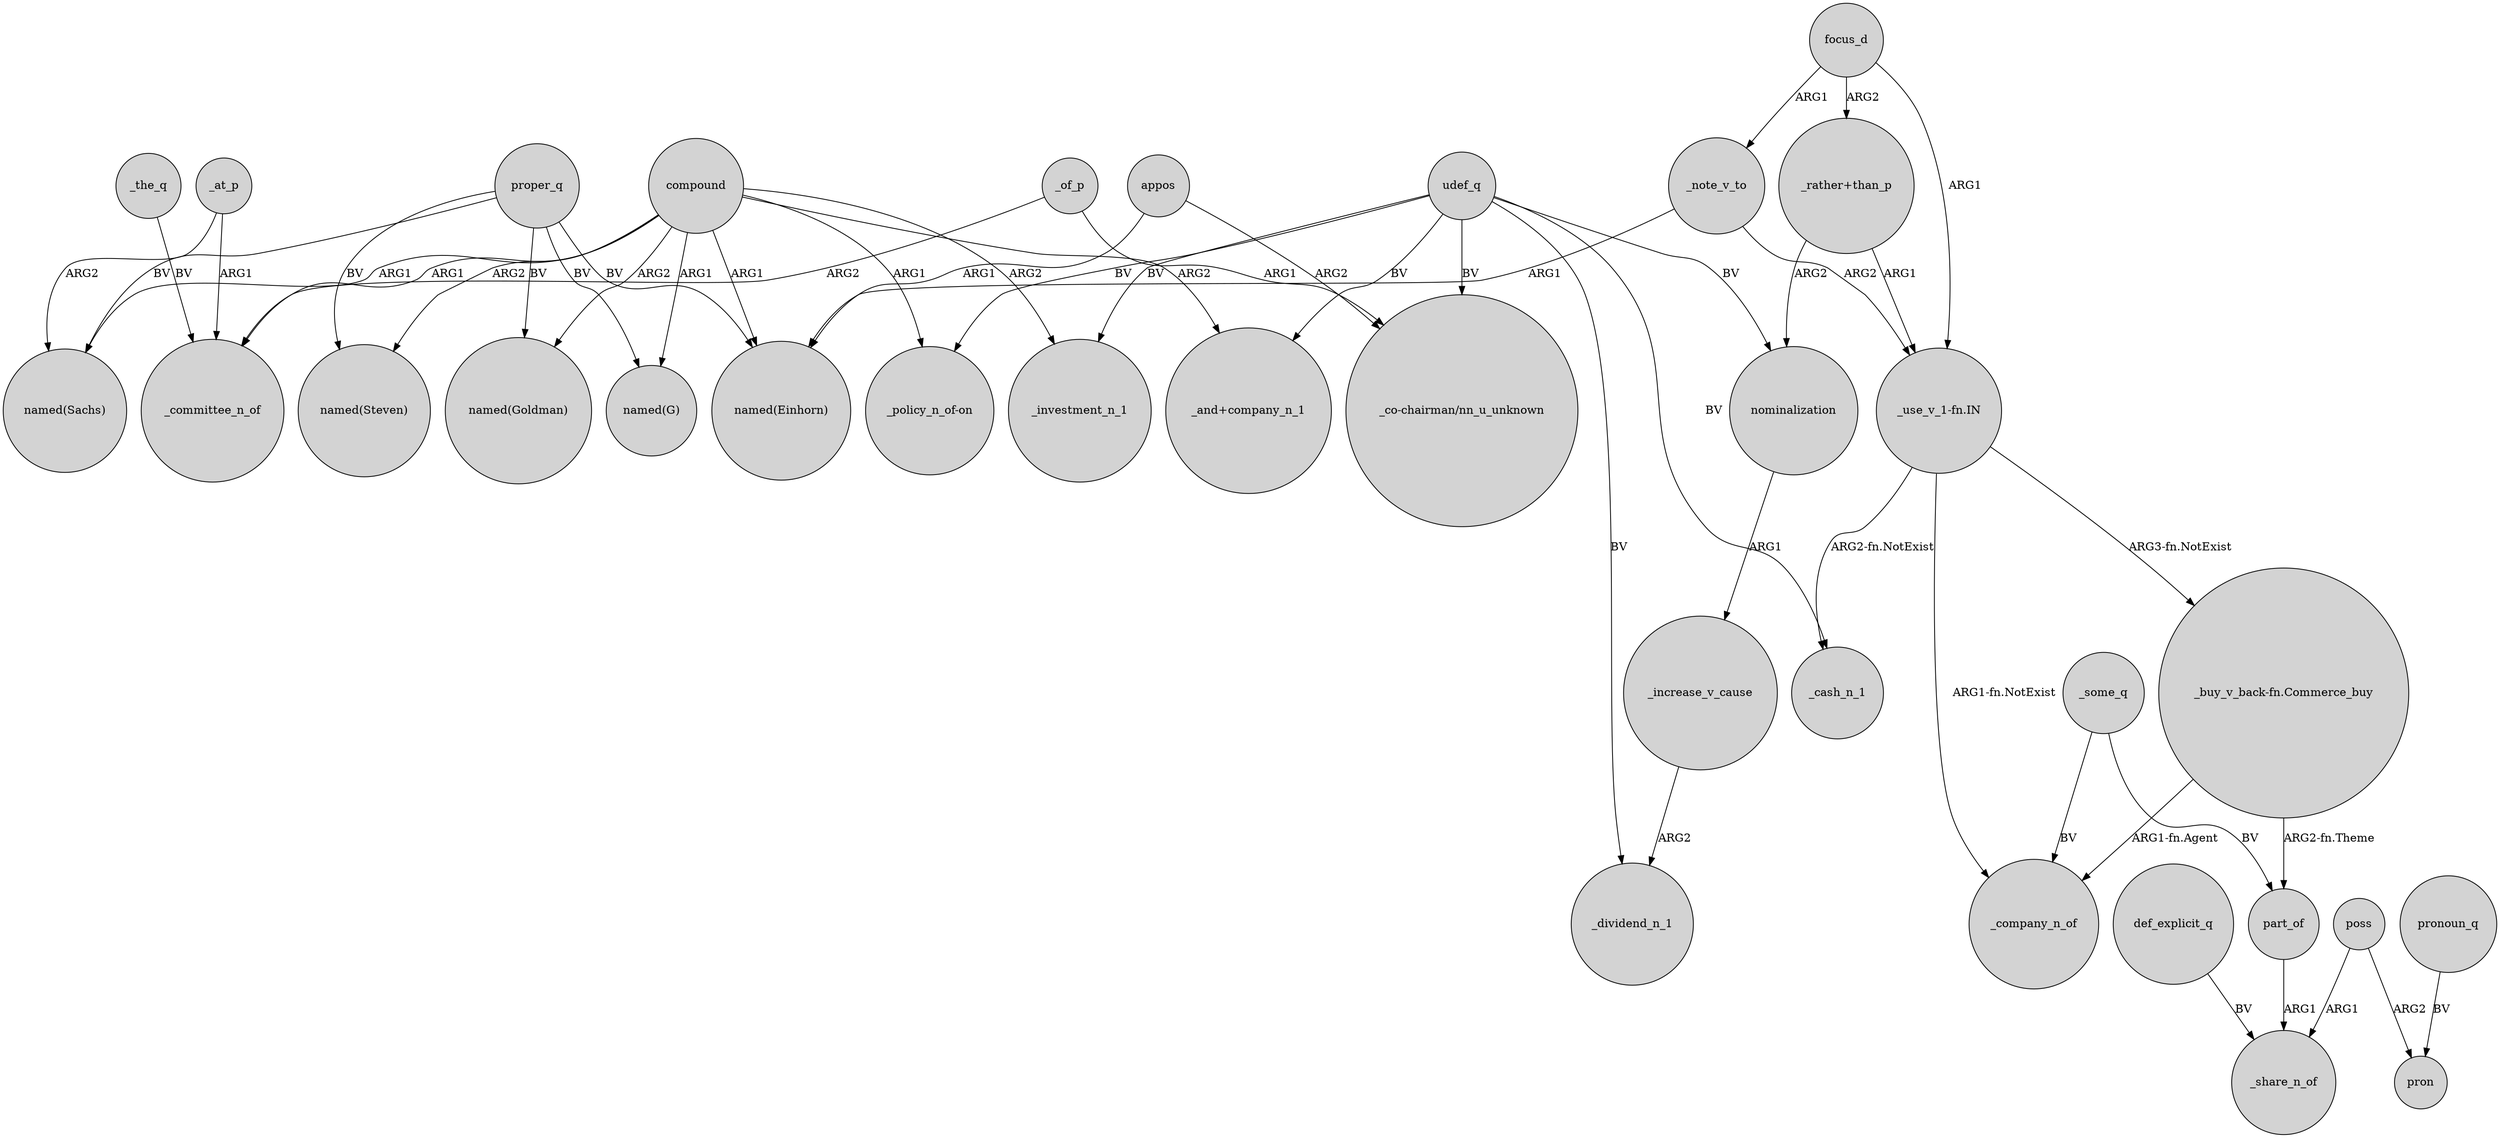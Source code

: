 digraph {
	node [shape=circle style=filled]
	_at_p -> _committee_n_of [label=ARG1]
	poss -> pron [label=ARG2]
	compound -> "named(G)" [label=ARG1]
	udef_q -> _cash_n_1 [label=BV]
	focus_d -> _note_v_to [label=ARG1]
	appos -> "_co-chairman/nn_u_unknown" [label=ARG2]
	_at_p -> "named(Sachs)" [label=ARG2]
	"_buy_v_back-fn.Commerce_buy" -> _company_n_of [label="ARG1-fn.Agent"]
	compound -> "named(Sachs)" [label=ARG1]
	"_use_v_1-fn.IN" -> "_buy_v_back-fn.Commerce_buy" [label="ARG3-fn.NotExist"]
	compound -> _investment_n_1 [label=ARG2]
	_the_q -> _committee_n_of [label=BV]
	_note_v_to -> "_use_v_1-fn.IN" [label=ARG2]
	udef_q -> "_policy_n_of-on" [label=BV]
	"_use_v_1-fn.IN" -> _cash_n_1 [label="ARG2-fn.NotExist"]
	_of_p -> "_co-chairman/nn_u_unknown" [label=ARG1]
	"_rather+than_p" -> nominalization [label=ARG2]
	focus_d -> "_rather+than_p" [label=ARG2]
	_some_q -> part_of [label=BV]
	_note_v_to -> "named(Einhorn)" [label=ARG1]
	proper_q -> "named(Goldman)" [label=BV]
	"_buy_v_back-fn.Commerce_buy" -> part_of [label="ARG2-fn.Theme"]
	_increase_v_cause -> _dividend_n_1 [label=ARG2]
	"_use_v_1-fn.IN" -> _company_n_of [label="ARG1-fn.NotExist"]
	pronoun_q -> pron [label=BV]
	proper_q -> "named(Einhorn)" [label=BV]
	proper_q -> "named(G)" [label=BV]
	compound -> "named(Steven)" [label=ARG2]
	compound -> "_policy_n_of-on" [label=ARG1]
	focus_d -> "_use_v_1-fn.IN" [label=ARG1]
	udef_q -> "_co-chairman/nn_u_unknown" [label=BV]
	compound -> "_and+company_n_1" [label=ARG2]
	compound -> "named(Goldman)" [label=ARG2]
	compound -> "named(Einhorn)" [label=ARG1]
	udef_q -> nominalization [label=BV]
	proper_q -> "named(Sachs)" [label=BV]
	appos -> "named(Einhorn)" [label=ARG1]
	udef_q -> _investment_n_1 [label=BV]
	udef_q -> "_and+company_n_1" [label=BV]
	"_rather+than_p" -> "_use_v_1-fn.IN" [label=ARG1]
	udef_q -> _dividend_n_1 [label=BV]
	_some_q -> _company_n_of [label=BV]
	compound -> _committee_n_of [label=ARG1]
	poss -> _share_n_of [label=ARG1]
	nominalization -> _increase_v_cause [label=ARG1]
	part_of -> _share_n_of [label=ARG1]
	def_explicit_q -> _share_n_of [label=BV]
	_of_p -> _committee_n_of [label=ARG2]
	proper_q -> "named(Steven)" [label=BV]
}
